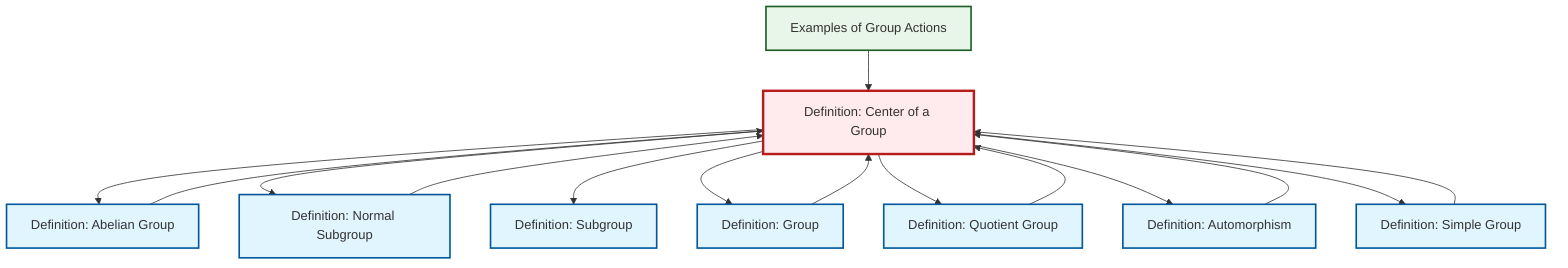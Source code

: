 graph TD
    classDef definition fill:#e1f5fe,stroke:#01579b,stroke-width:2px
    classDef theorem fill:#f3e5f5,stroke:#4a148c,stroke-width:2px
    classDef axiom fill:#fff3e0,stroke:#e65100,stroke-width:2px
    classDef example fill:#e8f5e9,stroke:#1b5e20,stroke-width:2px
    classDef current fill:#ffebee,stroke:#b71c1c,stroke-width:3px
    def-center-of-group["Definition: Center of a Group"]:::definition
    def-abelian-group["Definition: Abelian Group"]:::definition
    def-normal-subgroup["Definition: Normal Subgroup"]:::definition
    def-group["Definition: Group"]:::definition
    def-subgroup["Definition: Subgroup"]:::definition
    ex-group-action-examples["Examples of Group Actions"]:::example
    def-quotient-group["Definition: Quotient Group"]:::definition
    def-simple-group["Definition: Simple Group"]:::definition
    def-automorphism["Definition: Automorphism"]:::definition
    def-simple-group --> def-center-of-group
    def-abelian-group --> def-center-of-group
    def-normal-subgroup --> def-center-of-group
    def-center-of-group --> def-abelian-group
    def-center-of-group --> def-normal-subgroup
    def-center-of-group --> def-subgroup
    def-center-of-group --> def-group
    def-center-of-group --> def-quotient-group
    def-group --> def-center-of-group
    def-center-of-group --> def-automorphism
    ex-group-action-examples --> def-center-of-group
    def-automorphism --> def-center-of-group
    def-quotient-group --> def-center-of-group
    def-center-of-group --> def-simple-group
    class def-center-of-group current